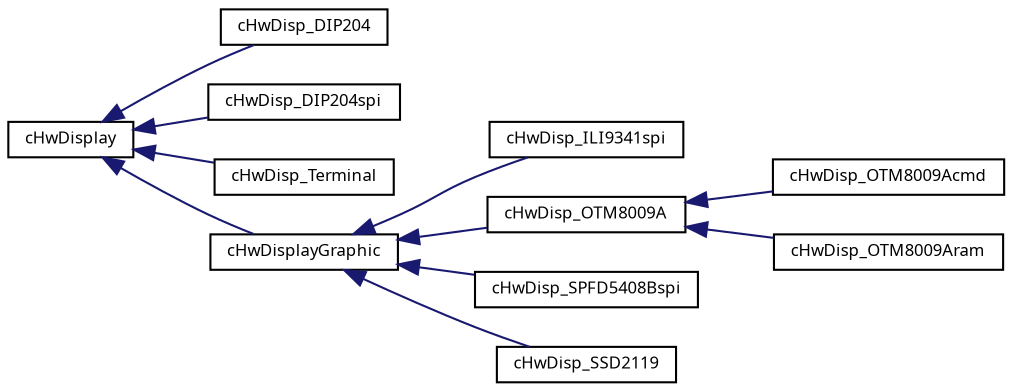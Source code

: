 digraph "Graphical Class Hierarchy"
{
  edge [fontname="Sans",fontsize="8",labelfontname="Sans",labelfontsize="8"];
  node [fontname="Sans",fontsize="8",shape=record];
  rankdir="LR";
  Node1 [label="cHwDisplay",height=0.2,width=0.4,color="black", fillcolor="white", style="filled",URL="$classc_hw_display.html",tooltip="Abtract class supporting display hardware. "];
  Node1 -> Node2 [dir="back",color="midnightblue",fontsize="8",style="solid",fontname="Sans"];
  Node2 [label="cHwDisp_DIP204",height=0.2,width=0.4,color="black", fillcolor="white", style="filled",URL="$classc_hw_disp___d_i_p204.html",tooltip="LCD character display DIP204. "];
  Node1 -> Node3 [dir="back",color="midnightblue",fontsize="8",style="solid",fontname="Sans"];
  Node3 [label="cHwDisp_DIP204spi",height=0.2,width=0.4,color="black", fillcolor="white", style="filled",URL="$classc_hw_disp___d_i_p204spi.html",tooltip="LCD character display DIP204 with SPI interface. "];
  Node1 -> Node4 [dir="back",color="midnightblue",fontsize="8",style="solid",fontname="Sans"];
  Node4 [label="cHwDisp_Terminal",height=0.2,width=0.4,color="black", fillcolor="white", style="filled",URL="$classc_hw_disp___terminal.html",tooltip="Terminal display. "];
  Node1 -> Node5 [dir="back",color="midnightblue",fontsize="8",style="solid",fontname="Sans"];
  Node5 [label="cHwDisplayGraphic",height=0.2,width=0.4,color="black", fillcolor="white", style="filled",URL="$classc_hw_display_graphic.html",tooltip="Abstract class supporting graphic displays. "];
  Node5 -> Node6 [dir="back",color="midnightblue",fontsize="8",style="solid",fontname="Sans"];
  Node6 [label="cHwDisp_ILI9341spi",height=0.2,width=0.4,color="black", fillcolor="white", style="filled",URL="$classc_hw_disp___i_l_i9341spi.html",tooltip="LCD character display ILI9341spi. "];
  Node5 -> Node7 [dir="back",color="midnightblue",fontsize="8",style="solid",fontname="Sans"];
  Node7 [label="cHwDisp_OTM8009A",height=0.2,width=0.4,color="black", fillcolor="white", style="filled",URL="$classc_hw_disp___o_t_m8009_a.html",tooltip="... "];
  Node7 -> Node8 [dir="back",color="midnightblue",fontsize="8",style="solid",fontname="Sans"];
  Node8 [label="cHwDisp_OTM8009Acmd",height=0.2,width=0.4,color="black", fillcolor="white", style="filled",URL="$classc_hw_disp___o_t_m8009_acmd.html",tooltip="... "];
  Node7 -> Node9 [dir="back",color="midnightblue",fontsize="8",style="solid",fontname="Sans"];
  Node9 [label="cHwDisp_OTM8009Aram",height=0.2,width=0.4,color="black", fillcolor="white", style="filled",URL="$classc_hw_disp___o_t_m8009_aram.html",tooltip="... "];
  Node5 -> Node10 [dir="back",color="midnightblue",fontsize="8",style="solid",fontname="Sans"];
  Node10 [label="cHwDisp_SPFD5408Bspi",height=0.2,width=0.4,color="black", fillcolor="white", style="filled",URL="$classc_hw_disp___s_p_f_d5408_bspi.html",tooltip="LCD character display SPFD5408Bspi. "];
  Node5 -> Node11 [dir="back",color="midnightblue",fontsize="8",style="solid",fontname="Sans"];
  Node11 [label="cHwDisp_SSD2119",height=0.2,width=0.4,color="black", fillcolor="white", style="filled",URL="$classc_hw_disp___s_s_d2119.html",tooltip="LCD display ILI9341spi. "];
}
